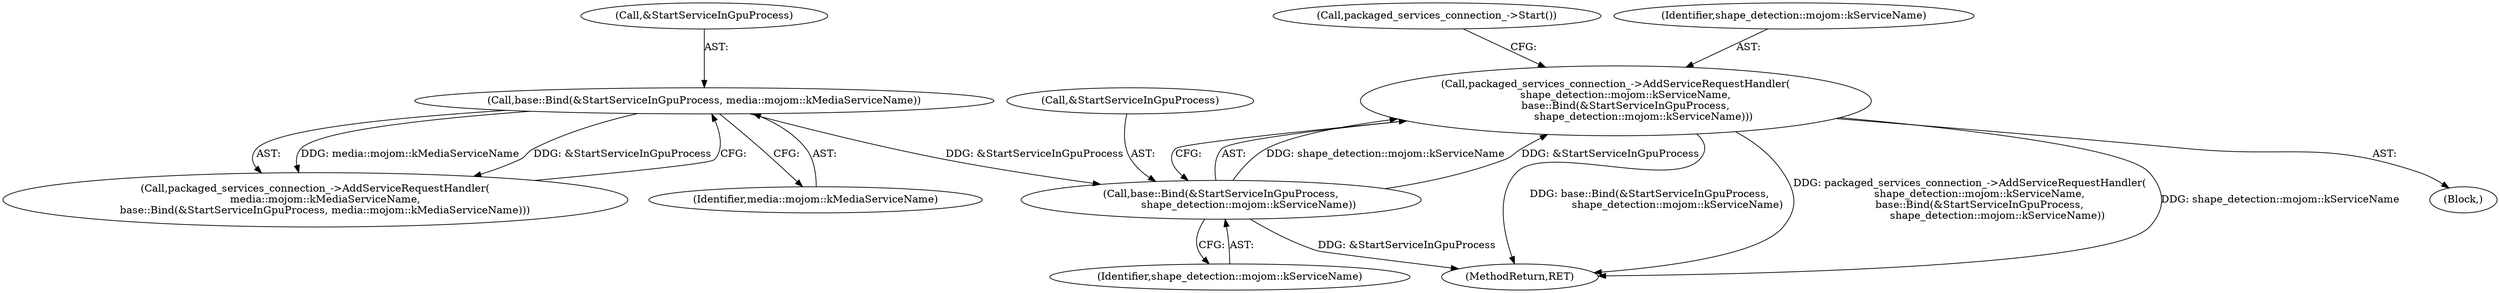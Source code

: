 digraph "0_Chrome_bc1f34b9be509f1404f0bb1ba1947614d5f0bcd1_3@API" {
"1000316" [label="(Call,packaged_services_connection_->AddServiceRequestHandler(\n      shape_detection::mojom::kServiceName,\n      base::Bind(&StartServiceInGpuProcess,\n                 shape_detection::mojom::kServiceName)))"];
"1000318" [label="(Call,base::Bind(&StartServiceInGpuProcess,\n                 shape_detection::mojom::kServiceName))"];
"1000312" [label="(Call,base::Bind(&StartServiceInGpuProcess, media::mojom::kMediaServiceName))"];
"1000312" [label="(Call,base::Bind(&StartServiceInGpuProcess, media::mojom::kMediaServiceName))"];
"1000310" [label="(Call,packaged_services_connection_->AddServiceRequestHandler(\n      media::mojom::kMediaServiceName,\n      base::Bind(&StartServiceInGpuProcess, media::mojom::kMediaServiceName)))"];
"1000331" [label="(MethodReturn,RET)"];
"1000318" [label="(Call,base::Bind(&StartServiceInGpuProcess,\n                 shape_detection::mojom::kServiceName))"];
"1000101" [label="(Block,)"];
"1000316" [label="(Call,packaged_services_connection_->AddServiceRequestHandler(\n      shape_detection::mojom::kServiceName,\n      base::Bind(&StartServiceInGpuProcess,\n                 shape_detection::mojom::kServiceName)))"];
"1000322" [label="(Call,packaged_services_connection_->Start())"];
"1000313" [label="(Call,&StartServiceInGpuProcess)"];
"1000317" [label="(Identifier,shape_detection::mojom::kServiceName)"];
"1000319" [label="(Call,&StartServiceInGpuProcess)"];
"1000321" [label="(Identifier,shape_detection::mojom::kServiceName)"];
"1000315" [label="(Identifier,media::mojom::kMediaServiceName)"];
"1000316" -> "1000101"  [label="AST: "];
"1000316" -> "1000318"  [label="CFG: "];
"1000317" -> "1000316"  [label="AST: "];
"1000318" -> "1000316"  [label="AST: "];
"1000322" -> "1000316"  [label="CFG: "];
"1000316" -> "1000331"  [label="DDG: base::Bind(&StartServiceInGpuProcess,\n                 shape_detection::mojom::kServiceName)"];
"1000316" -> "1000331"  [label="DDG: packaged_services_connection_->AddServiceRequestHandler(\n      shape_detection::mojom::kServiceName,\n      base::Bind(&StartServiceInGpuProcess,\n                 shape_detection::mojom::kServiceName))"];
"1000316" -> "1000331"  [label="DDG: shape_detection::mojom::kServiceName"];
"1000318" -> "1000316"  [label="DDG: shape_detection::mojom::kServiceName"];
"1000318" -> "1000316"  [label="DDG: &StartServiceInGpuProcess"];
"1000318" -> "1000321"  [label="CFG: "];
"1000319" -> "1000318"  [label="AST: "];
"1000321" -> "1000318"  [label="AST: "];
"1000318" -> "1000331"  [label="DDG: &StartServiceInGpuProcess"];
"1000312" -> "1000318"  [label="DDG: &StartServiceInGpuProcess"];
"1000312" -> "1000310"  [label="AST: "];
"1000312" -> "1000315"  [label="CFG: "];
"1000313" -> "1000312"  [label="AST: "];
"1000315" -> "1000312"  [label="AST: "];
"1000310" -> "1000312"  [label="CFG: "];
"1000312" -> "1000310"  [label="DDG: media::mojom::kMediaServiceName"];
"1000312" -> "1000310"  [label="DDG: &StartServiceInGpuProcess"];
}
